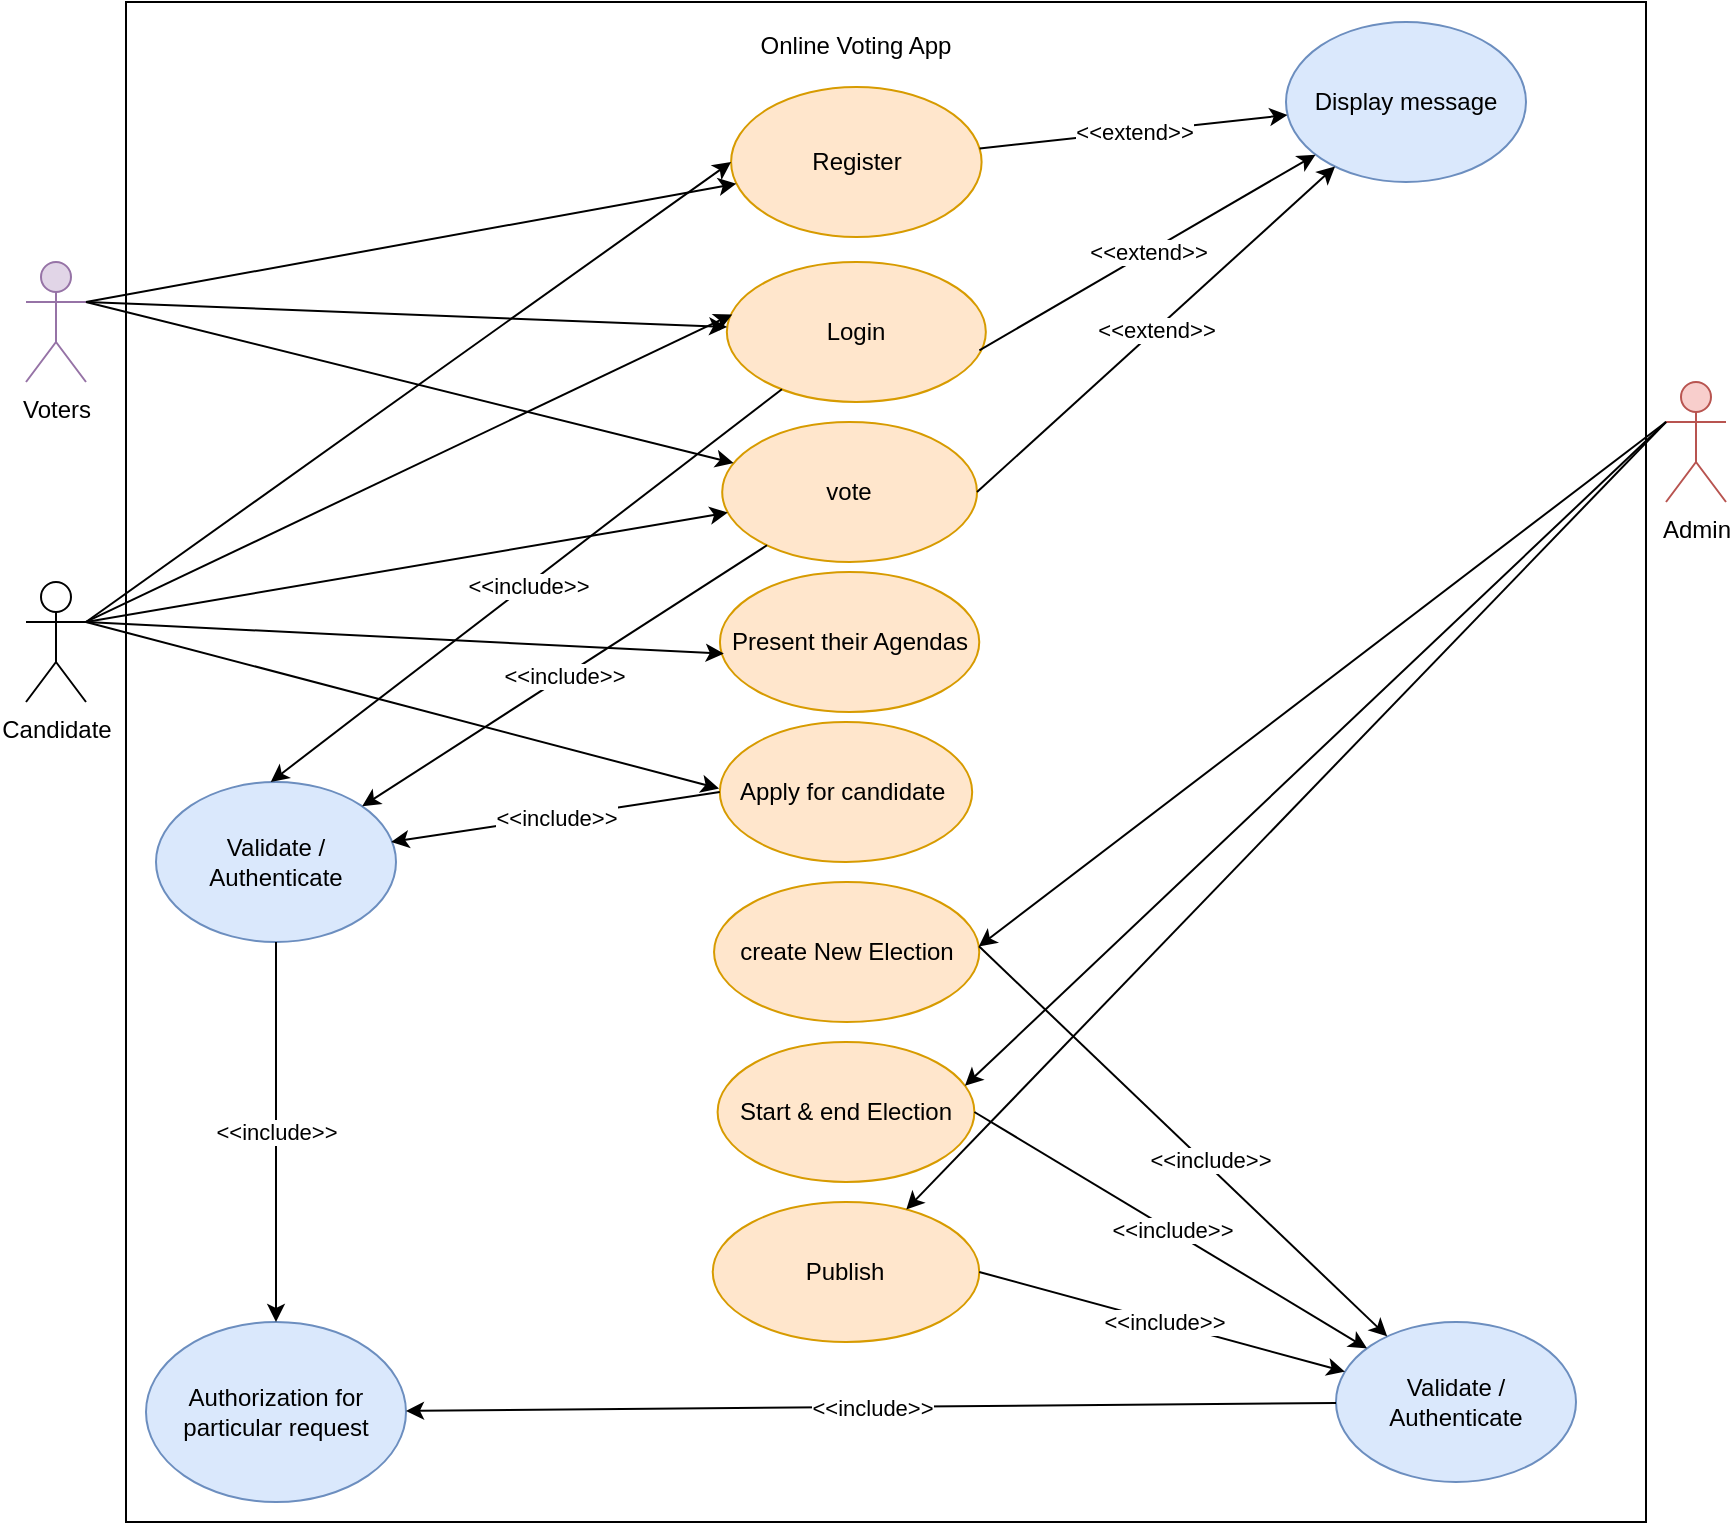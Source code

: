 <mxfile version="21.0.2" type="google"><diagram id="eU8e8mc8IFfojdR2dnbw" name="Page-1"><mxGraphModel grid="1" page="1" gridSize="10" guides="1" tooltips="1" connect="1" arrows="1" fold="1" pageScale="1" pageWidth="850" pageHeight="1100" math="0" shadow="0"><root><mxCell id="0"/><mxCell id="1" parent="0"/><mxCell id="UuRGE4-EKEXroeVrLX1w-1" value="" style="whiteSpace=wrap;html=1;aspect=fixed;rounded=0;gradientColor=none;strokeColor=default;imageWidth=24;" vertex="1" parent="1"><mxGeometry x="-240" y="40" width="760" height="760" as="geometry"/></mxCell><mxCell id="UuRGE4-EKEXroeVrLX1w-2" value="Voters" style="shape=umlActor;verticalLabelPosition=bottom;verticalAlign=top;html=1;outlineConnect=0;fillColor=#e1d5e7;strokeColor=#9673a6;rounded=0;" vertex="1" parent="1"><mxGeometry x="-290" y="170" width="30" height="60" as="geometry"/></mxCell><mxCell id="UuRGE4-EKEXroeVrLX1w-4" value="Online Voting App" style="text;html=1;strokeColor=none;fillColor=none;align=center;verticalAlign=middle;whiteSpace=wrap;rounded=0;perimeterSpacing=0;" vertex="1" parent="1"><mxGeometry x="50.17" y="47" width="150" height="30" as="geometry"/></mxCell><mxCell id="UuRGE4-EKEXroeVrLX1w-7" value="Admin" style="shape=umlActor;verticalLabelPosition=bottom;verticalAlign=top;html=1;outlineConnect=0;fillColor=#f8cecc;strokeColor=#b85450;rounded=0;" vertex="1" parent="1"><mxGeometry x="530" y="230" width="30" height="60" as="geometry"/></mxCell><mxCell id="UuRGE4-EKEXroeVrLX1w-11" value="Register" style="ellipse;whiteSpace=wrap;html=1;fillColor=#ffe6cc;strokeColor=#d79b00;rounded=0;" vertex="1" parent="1"><mxGeometry x="62.55" y="82.5" width="125.25" height="75" as="geometry"/></mxCell><mxCell id="UuRGE4-EKEXroeVrLX1w-12" value="Login" style="ellipse;whiteSpace=wrap;html=1;fillColor=#ffe6cc;strokeColor=#d79b00;rounded=0;" vertex="1" parent="1"><mxGeometry x="60.42" y="170" width="129.5" height="70" as="geometry"/></mxCell><mxCell id="UuRGE4-EKEXroeVrLX1w-13" value="" style="endArrow=classic;html=1;rounded=0;exitX=1;exitY=0.333;exitDx=0;exitDy=0;exitPerimeter=0;" edge="1" parent="1" source="UuRGE4-EKEXroeVrLX1w-2" target="UuRGE4-EKEXroeVrLX1w-11"><mxGeometry width="50" height="50" relative="1" as="geometry"><mxPoint x="-290" y="190" as="sourcePoint"/><mxPoint x="-240" y="140" as="targetPoint"/></mxGeometry></mxCell><mxCell id="UuRGE4-EKEXroeVrLX1w-14" value="" style="endArrow=classic;html=1;rounded=0;exitX=1;exitY=0.333;exitDx=0;exitDy=0;exitPerimeter=0;" edge="1" parent="1" source="UuRGE4-EKEXroeVrLX1w-2" target="UuRGE4-EKEXroeVrLX1w-12"><mxGeometry width="50" height="50" relative="1" as="geometry"><mxPoint x="-290" y="190" as="sourcePoint"/><mxPoint x="-72.758" y="151.015" as="targetPoint"/></mxGeometry></mxCell><mxCell id="UuRGE4-EKEXroeVrLX1w-15" value="create New Election" style="ellipse;whiteSpace=wrap;html=1;fillColor=#ffe6cc;strokeColor=#d79b00;rounded=0;" vertex="1" parent="1"><mxGeometry x="54.02" y="480" width="132.61" height="70" as="geometry"/></mxCell><mxCell id="UuRGE4-EKEXroeVrLX1w-16" value="" style="endArrow=classic;html=1;rounded=0;exitX=0;exitY=0.333;exitDx=0;exitDy=0;exitPerimeter=0;entryX=0.998;entryY=0.461;entryDx=0;entryDy=0;entryPerimeter=0;" edge="1" parent="1" source="UuRGE4-EKEXroeVrLX1w-7" target="UuRGE4-EKEXroeVrLX1w-15"><mxGeometry width="50" height="50" relative="1" as="geometry"><mxPoint x="-40" y="270" as="sourcePoint"/><mxPoint x="120" y="350" as="targetPoint"/></mxGeometry></mxCell><mxCell id="UuRGE4-EKEXroeVrLX1w-35" value="vote" style="ellipse;whiteSpace=wrap;html=1;fillColor=#ffe6cc;strokeColor=#d79b00;rounded=0;" vertex="1" parent="1"><mxGeometry x="58.1" y="250" width="127.4" height="70" as="geometry"/></mxCell><mxCell id="UuRGE4-EKEXroeVrLX1w-36" value="" style="endArrow=classic;html=1;rounded=0;exitX=1;exitY=0.333;exitDx=0;exitDy=0;exitPerimeter=0;" edge="1" parent="1" source="UuRGE4-EKEXroeVrLX1w-2" target="UuRGE4-EKEXroeVrLX1w-35"><mxGeometry width="50" height="50" relative="1" as="geometry"><mxPoint x="-270" y="210" as="sourcePoint"/><mxPoint y="240" as="targetPoint"/></mxGeometry></mxCell><mxCell id="UuRGE4-EKEXroeVrLX1w-37" value="Start &amp;amp; end Election" style="ellipse;whiteSpace=wrap;html=1;fillColor=#ffe6cc;strokeColor=#d79b00;rounded=0;" vertex="1" parent="1"><mxGeometry x="55.8" y="560" width="128.4" height="70" as="geometry"/></mxCell><mxCell id="UuRGE4-EKEXroeVrLX1w-38" value="" style="endArrow=classic;html=1;rounded=0;entryX=0.963;entryY=0.313;entryDx=0;entryDy=0;entryPerimeter=0;exitX=0;exitY=0.333;exitDx=0;exitDy=0;exitPerimeter=0;" edge="1" parent="1" source="UuRGE4-EKEXroeVrLX1w-7" target="UuRGE4-EKEXroeVrLX1w-37"><mxGeometry width="50" height="50" relative="1" as="geometry"><mxPoint x="410" y="310" as="sourcePoint"/><mxPoint x="130" y="300" as="targetPoint"/></mxGeometry></mxCell><mxCell id="UuRGE4-EKEXroeVrLX1w-39" value="Publish" style="ellipse;whiteSpace=wrap;html=1;fillColor=#ffe6cc;strokeColor=#d79b00;rounded=0;" vertex="1" parent="1"><mxGeometry x="53.37" y="640" width="133.26" height="70" as="geometry"/></mxCell><mxCell id="UuRGE4-EKEXroeVrLX1w-40" value="" style="endArrow=classic;html=1;rounded=0;exitX=0;exitY=0.333;exitDx=0;exitDy=0;exitPerimeter=0;" edge="1" parent="1" source="UuRGE4-EKEXroeVrLX1w-7" target="UuRGE4-EKEXroeVrLX1w-39"><mxGeometry width="50" height="50" relative="1" as="geometry"><mxPoint x="410" y="310" as="sourcePoint"/><mxPoint x="180" y="280" as="targetPoint"/></mxGeometry></mxCell><mxCell id="UuRGE4-EKEXroeVrLX1w-41" value="Validate / Authenticate" style="ellipse;whiteSpace=wrap;html=1;fillColor=#dae8fc;strokeColor=#6c8ebf;rounded=0;" vertex="1" parent="1"><mxGeometry x="-225" y="430" width="120" height="80" as="geometry"/></mxCell><mxCell id="UuRGE4-EKEXroeVrLX1w-46" value="" style="endArrow=classic;html=1;rounded=0;entryX=0.478;entryY=0;entryDx=0;entryDy=0;entryPerimeter=0;" edge="1" parent="1" source="UuRGE4-EKEXroeVrLX1w-12" target="UuRGE4-EKEXroeVrLX1w-41"><mxGeometry relative="1" as="geometry"><mxPoint x="40" y="150" as="sourcePoint"/><mxPoint x="140" y="150" as="targetPoint"/></mxGeometry></mxCell><mxCell id="UuRGE4-EKEXroeVrLX1w-47" value="&amp;lt;&amp;lt;include&amp;gt;&amp;gt;" style="edgeLabel;resizable=0;html=1;align=center;verticalAlign=middle;rounded=0;" connectable="0" vertex="1" parent="UuRGE4-EKEXroeVrLX1w-46"><mxGeometry relative="1" as="geometry"/></mxCell><mxCell id="UuRGE4-EKEXroeVrLX1w-48" value="" style="endArrow=classic;html=1;rounded=0;" edge="1" parent="1" source="UuRGE4-EKEXroeVrLX1w-35" target="UuRGE4-EKEXroeVrLX1w-41"><mxGeometry relative="1" as="geometry"><mxPoint x="31.5" y="280" as="sourcePoint"/><mxPoint x="131.5" y="280" as="targetPoint"/></mxGeometry></mxCell><mxCell id="UuRGE4-EKEXroeVrLX1w-49" value="&amp;lt;&amp;lt;include&amp;gt;&amp;gt;" style="edgeLabel;resizable=0;html=1;align=center;verticalAlign=middle;rounded=0;" connectable="0" vertex="1" parent="UuRGE4-EKEXroeVrLX1w-48"><mxGeometry relative="1" as="geometry"/></mxCell><mxCell id="UuRGE4-EKEXroeVrLX1w-50" value="Display message" style="ellipse;whiteSpace=wrap;html=1;fillColor=#dae8fc;strokeColor=#6c8ebf;rounded=0;" vertex="1" parent="1"><mxGeometry x="340" y="50" width="120" height="80" as="geometry"/></mxCell><mxCell id="UuRGE4-EKEXroeVrLX1w-51" value="" style="endArrow=classic;html=1;rounded=0;exitX=0.975;exitY=0.631;exitDx=0;exitDy=0;exitPerimeter=0;" edge="1" parent="1" source="UuRGE4-EKEXroeVrLX1w-12" target="UuRGE4-EKEXroeVrLX1w-50"><mxGeometry relative="1" as="geometry"><mxPoint x="40" y="330" as="sourcePoint"/><mxPoint x="140" y="330" as="targetPoint"/></mxGeometry></mxCell><mxCell id="UuRGE4-EKEXroeVrLX1w-52" value="&amp;lt;&amp;lt;extend&amp;gt;&amp;gt;" style="edgeLabel;resizable=0;html=1;align=center;verticalAlign=middle;rounded=0;" connectable="0" vertex="1" parent="UuRGE4-EKEXroeVrLX1w-51"><mxGeometry relative="1" as="geometry"/></mxCell><mxCell id="UuRGE4-EKEXroeVrLX1w-53" value="" style="endArrow=classic;html=1;rounded=0;exitX=1;exitY=0.5;exitDx=0;exitDy=0;" edge="1" parent="1" source="UuRGE4-EKEXroeVrLX1w-35" target="UuRGE4-EKEXroeVrLX1w-50"><mxGeometry relative="1" as="geometry"><mxPoint x="-70" y="300" as="sourcePoint"/><mxPoint x="170" y="120" as="targetPoint"/></mxGeometry></mxCell><mxCell id="UuRGE4-EKEXroeVrLX1w-54" value="&amp;lt;&amp;lt;extend&amp;gt;&amp;gt;" style="edgeLabel;resizable=0;html=1;align=center;verticalAlign=middle;rounded=0;" connectable="0" vertex="1" parent="UuRGE4-EKEXroeVrLX1w-53"><mxGeometry relative="1" as="geometry"/></mxCell><mxCell id="UuRGE4-EKEXroeVrLX1w-59" value="" style="endArrow=classic;html=1;rounded=0;" edge="1" parent="1" source="UuRGE4-EKEXroeVrLX1w-11" target="UuRGE4-EKEXroeVrLX1w-50"><mxGeometry relative="1" as="geometry"><mxPoint x="81.617" y="125.38" as="sourcePoint"/><mxPoint x="244.56" y="10.0" as="targetPoint"/></mxGeometry></mxCell><mxCell id="UuRGE4-EKEXroeVrLX1w-60" value="&amp;lt;&amp;lt;extend&amp;gt;&amp;gt;" style="edgeLabel;resizable=0;html=1;align=center;verticalAlign=middle;rounded=0;" connectable="0" vertex="1" parent="UuRGE4-EKEXroeVrLX1w-59"><mxGeometry relative="1" as="geometry"/></mxCell><mxCell id="UuRGE4-EKEXroeVrLX1w-61" value="Validate / Authenticate" style="ellipse;whiteSpace=wrap;html=1;fillColor=#dae8fc;strokeColor=#6c8ebf;rounded=0;" vertex="1" parent="1"><mxGeometry x="365" y="700" width="120" height="80" as="geometry"/></mxCell><mxCell id="UuRGE4-EKEXroeVrLX1w-62" value="" style="endArrow=classic;html=1;rounded=0;exitX=0.999;exitY=0.459;exitDx=0;exitDy=0;exitPerimeter=0;" edge="1" parent="1" source="UuRGE4-EKEXroeVrLX1w-15" target="UuRGE4-EKEXroeVrLX1w-61"><mxGeometry relative="1" as="geometry"><mxPoint x="394.59" y="333.284" as="sourcePoint"/><mxPoint x="259.997" y="499.997" as="targetPoint"/></mxGeometry></mxCell><mxCell id="UuRGE4-EKEXroeVrLX1w-63" value="&amp;lt;&amp;lt;include&amp;gt;&amp;gt;" style="edgeLabel;resizable=0;html=1;align=center;verticalAlign=middle;rounded=0;" connectable="0" vertex="1" parent="UuRGE4-EKEXroeVrLX1w-62"><mxGeometry relative="1" as="geometry"><mxPoint x="13" y="9" as="offset"/></mxGeometry></mxCell><mxCell id="UuRGE4-EKEXroeVrLX1w-65" value="" style="endArrow=classic;html=1;rounded=0;exitX=1;exitY=0.5;exitDx=0;exitDy=0;" edge="1" parent="1" source="UuRGE4-EKEXroeVrLX1w-37" target="UuRGE4-EKEXroeVrLX1w-61"><mxGeometry relative="1" as="geometry"><mxPoint x="120" y="450" as="sourcePoint"/><mxPoint x="216.497" y="517.377" as="targetPoint"/></mxGeometry></mxCell><mxCell id="UuRGE4-EKEXroeVrLX1w-66" value="&amp;lt;&amp;lt;include&amp;gt;&amp;gt;" style="edgeLabel;resizable=0;html=1;align=center;verticalAlign=middle;rounded=0;" connectable="0" vertex="1" parent="UuRGE4-EKEXroeVrLX1w-65"><mxGeometry relative="1" as="geometry"/></mxCell><mxCell id="UuRGE4-EKEXroeVrLX1w-67" value="" style="endArrow=classic;html=1;rounded=0;exitX=1;exitY=0.5;exitDx=0;exitDy=0;" edge="1" parent="1" source="UuRGE4-EKEXroeVrLX1w-39" target="UuRGE4-EKEXroeVrLX1w-61"><mxGeometry relative="1" as="geometry"><mxPoint x="71.863" y="529.999" as="sourcePoint"/><mxPoint x="200.001" y="570.438" as="targetPoint"/></mxGeometry></mxCell><mxCell id="UuRGE4-EKEXroeVrLX1w-68" value="&amp;lt;&amp;lt;include&amp;gt;&amp;gt;" style="edgeLabel;resizable=0;html=1;align=center;verticalAlign=middle;rounded=0;" connectable="0" vertex="1" parent="UuRGE4-EKEXroeVrLX1w-67"><mxGeometry relative="1" as="geometry"/></mxCell><mxCell id="UuRGE4-EKEXroeVrLX1w-69" value="Authorization for particular request" style="ellipse;whiteSpace=wrap;html=1;fillColor=#dae8fc;strokeColor=#6c8ebf;rounded=0;" vertex="1" parent="1"><mxGeometry x="-230" y="700" width="130" height="90" as="geometry"/></mxCell><mxCell id="UuRGE4-EKEXroeVrLX1w-70" value="" style="endArrow=classic;html=1;rounded=0;exitX=0.5;exitY=1;exitDx=0;exitDy=0;" edge="1" parent="1" source="UuRGE4-EKEXroeVrLX1w-41" target="UuRGE4-EKEXroeVrLX1w-69"><mxGeometry relative="1" as="geometry"><mxPoint x="-220" y="360" as="sourcePoint"/><mxPoint x="-120" y="360" as="targetPoint"/></mxGeometry></mxCell><mxCell id="UuRGE4-EKEXroeVrLX1w-71" value="&amp;lt;&amp;lt;include&amp;gt;&amp;gt;" style="edgeLabel;resizable=0;html=1;align=center;verticalAlign=middle;rounded=0;" connectable="0" vertex="1" parent="UuRGE4-EKEXroeVrLX1w-70"><mxGeometry relative="1" as="geometry"/></mxCell><mxCell id="UuRGE4-EKEXroeVrLX1w-73" value="" style="endArrow=classic;html=1;rounded=0;" edge="1" parent="1" source="UuRGE4-EKEXroeVrLX1w-61" target="UuRGE4-EKEXroeVrLX1w-69"><mxGeometry relative="1" as="geometry"><mxPoint x="255.99" y="450" as="sourcePoint"/><mxPoint x="264.004" y="600.022" as="targetPoint"/></mxGeometry></mxCell><mxCell id="UuRGE4-EKEXroeVrLX1w-74" value="&amp;lt;&amp;lt;include&amp;gt;&amp;gt;" style="edgeLabel;resizable=0;html=1;align=center;verticalAlign=middle;rounded=0;" connectable="0" vertex="1" parent="UuRGE4-EKEXroeVrLX1w-73"><mxGeometry relative="1" as="geometry"/></mxCell><mxCell id="u6ew5uXZuGrNE3Q3kf_M-1" value="Candidate" style="shape=umlActor;verticalLabelPosition=bottom;verticalAlign=top;html=1;outlineConnect=0;" vertex="1" parent="1"><mxGeometry x="-290" y="330" width="30" height="60" as="geometry"/></mxCell><mxCell id="u6ew5uXZuGrNE3Q3kf_M-6" value="" style="endArrow=classic;html=1;rounded=0;exitX=1;exitY=0.333;exitDx=0;exitDy=0;exitPerimeter=0;entryX=0;entryY=0.5;entryDx=0;entryDy=0;" edge="1" parent="1" source="u6ew5uXZuGrNE3Q3kf_M-1" target="UuRGE4-EKEXroeVrLX1w-11"><mxGeometry width="50" height="50" relative="1" as="geometry"><mxPoint x="-180" y="310" as="sourcePoint"/><mxPoint x="-10" y="120" as="targetPoint"/></mxGeometry></mxCell><mxCell id="u6ew5uXZuGrNE3Q3kf_M-7" value="" style="endArrow=classic;html=1;rounded=0;exitX=1;exitY=0.333;exitDx=0;exitDy=0;exitPerimeter=0;entryX=0.021;entryY=0.375;entryDx=0;entryDy=0;entryPerimeter=0;" edge="1" parent="1" source="u6ew5uXZuGrNE3Q3kf_M-1" target="UuRGE4-EKEXroeVrLX1w-12"><mxGeometry width="50" height="50" relative="1" as="geometry"><mxPoint x="-180" y="310" as="sourcePoint"/><mxPoint x="-130" y="260" as="targetPoint"/></mxGeometry></mxCell><mxCell id="u6ew5uXZuGrNE3Q3kf_M-8" value="" style="endArrow=classic;html=1;rounded=0;exitX=1;exitY=0.333;exitDx=0;exitDy=0;exitPerimeter=0;" edge="1" parent="1" source="u6ew5uXZuGrNE3Q3kf_M-1" target="UuRGE4-EKEXroeVrLX1w-35"><mxGeometry width="50" height="50" relative="1" as="geometry"><mxPoint x="-180" y="310" as="sourcePoint"/><mxPoint x="-130" y="260" as="targetPoint"/></mxGeometry></mxCell><mxCell id="u6ew5uXZuGrNE3Q3kf_M-11" value="Present their Agendas" style="ellipse;whiteSpace=wrap;html=1;fillColor=#ffe6cc;strokeColor=#d79b00;" vertex="1" parent="1"><mxGeometry x="56.96" y="325" width="129.67" height="70" as="geometry"/></mxCell><mxCell id="u6ew5uXZuGrNE3Q3kf_M-12" value="" style="endArrow=classic;html=1;rounded=0;exitX=1;exitY=0.333;exitDx=0;exitDy=0;exitPerimeter=0;entryX=0.015;entryY=0.583;entryDx=0;entryDy=0;entryPerimeter=0;" edge="1" parent="1" source="u6ew5uXZuGrNE3Q3kf_M-1" target="u6ew5uXZuGrNE3Q3kf_M-11"><mxGeometry width="50" height="50" relative="1" as="geometry"><mxPoint x="10" y="370" as="sourcePoint"/><mxPoint x="60" y="320" as="targetPoint"/></mxGeometry></mxCell><mxCell id="u6ew5uXZuGrNE3Q3kf_M-13" value="Apply for candidate&amp;nbsp;" style="ellipse;whiteSpace=wrap;html=1;fillColor=#ffe6cc;strokeColor=#d79b00;" vertex="1" parent="1"><mxGeometry x="56.9" y="400" width="126.19" height="70" as="geometry"/></mxCell><mxCell id="u6ew5uXZuGrNE3Q3kf_M-14" value="" style="endArrow=classic;html=1;rounded=0;entryX=-0.003;entryY=0.475;entryDx=0;entryDy=0;entryPerimeter=0;exitX=1;exitY=0.333;exitDx=0;exitDy=0;exitPerimeter=0;" edge="1" parent="1" source="u6ew5uXZuGrNE3Q3kf_M-1" target="u6ew5uXZuGrNE3Q3kf_M-13"><mxGeometry width="50" height="50" relative="1" as="geometry"><mxPoint x="-330" y="420" as="sourcePoint"/><mxPoint x="60" y="370" as="targetPoint"/></mxGeometry></mxCell><mxCell id="u6ew5uXZuGrNE3Q3kf_M-21" value="" style="endArrow=classic;html=1;rounded=0;entryX=0.98;entryY=0.375;entryDx=0;entryDy=0;entryPerimeter=0;exitX=0;exitY=0.5;exitDx=0;exitDy=0;" edge="1" parent="1" source="u6ew5uXZuGrNE3Q3kf_M-13" target="UuRGE4-EKEXroeVrLX1w-41"><mxGeometry relative="1" as="geometry"><mxPoint x="109.548" y="246.839" as="sourcePoint"/><mxPoint x="-112.92" y="510" as="targetPoint"/></mxGeometry></mxCell><mxCell id="u6ew5uXZuGrNE3Q3kf_M-22" value="&amp;lt;&amp;lt;include&amp;gt;&amp;gt;" style="edgeLabel;resizable=0;html=1;align=center;verticalAlign=middle;rounded=0;" connectable="0" vertex="1" parent="u6ew5uXZuGrNE3Q3kf_M-21"><mxGeometry relative="1" as="geometry"/></mxCell></root></mxGraphModel></diagram></mxfile>